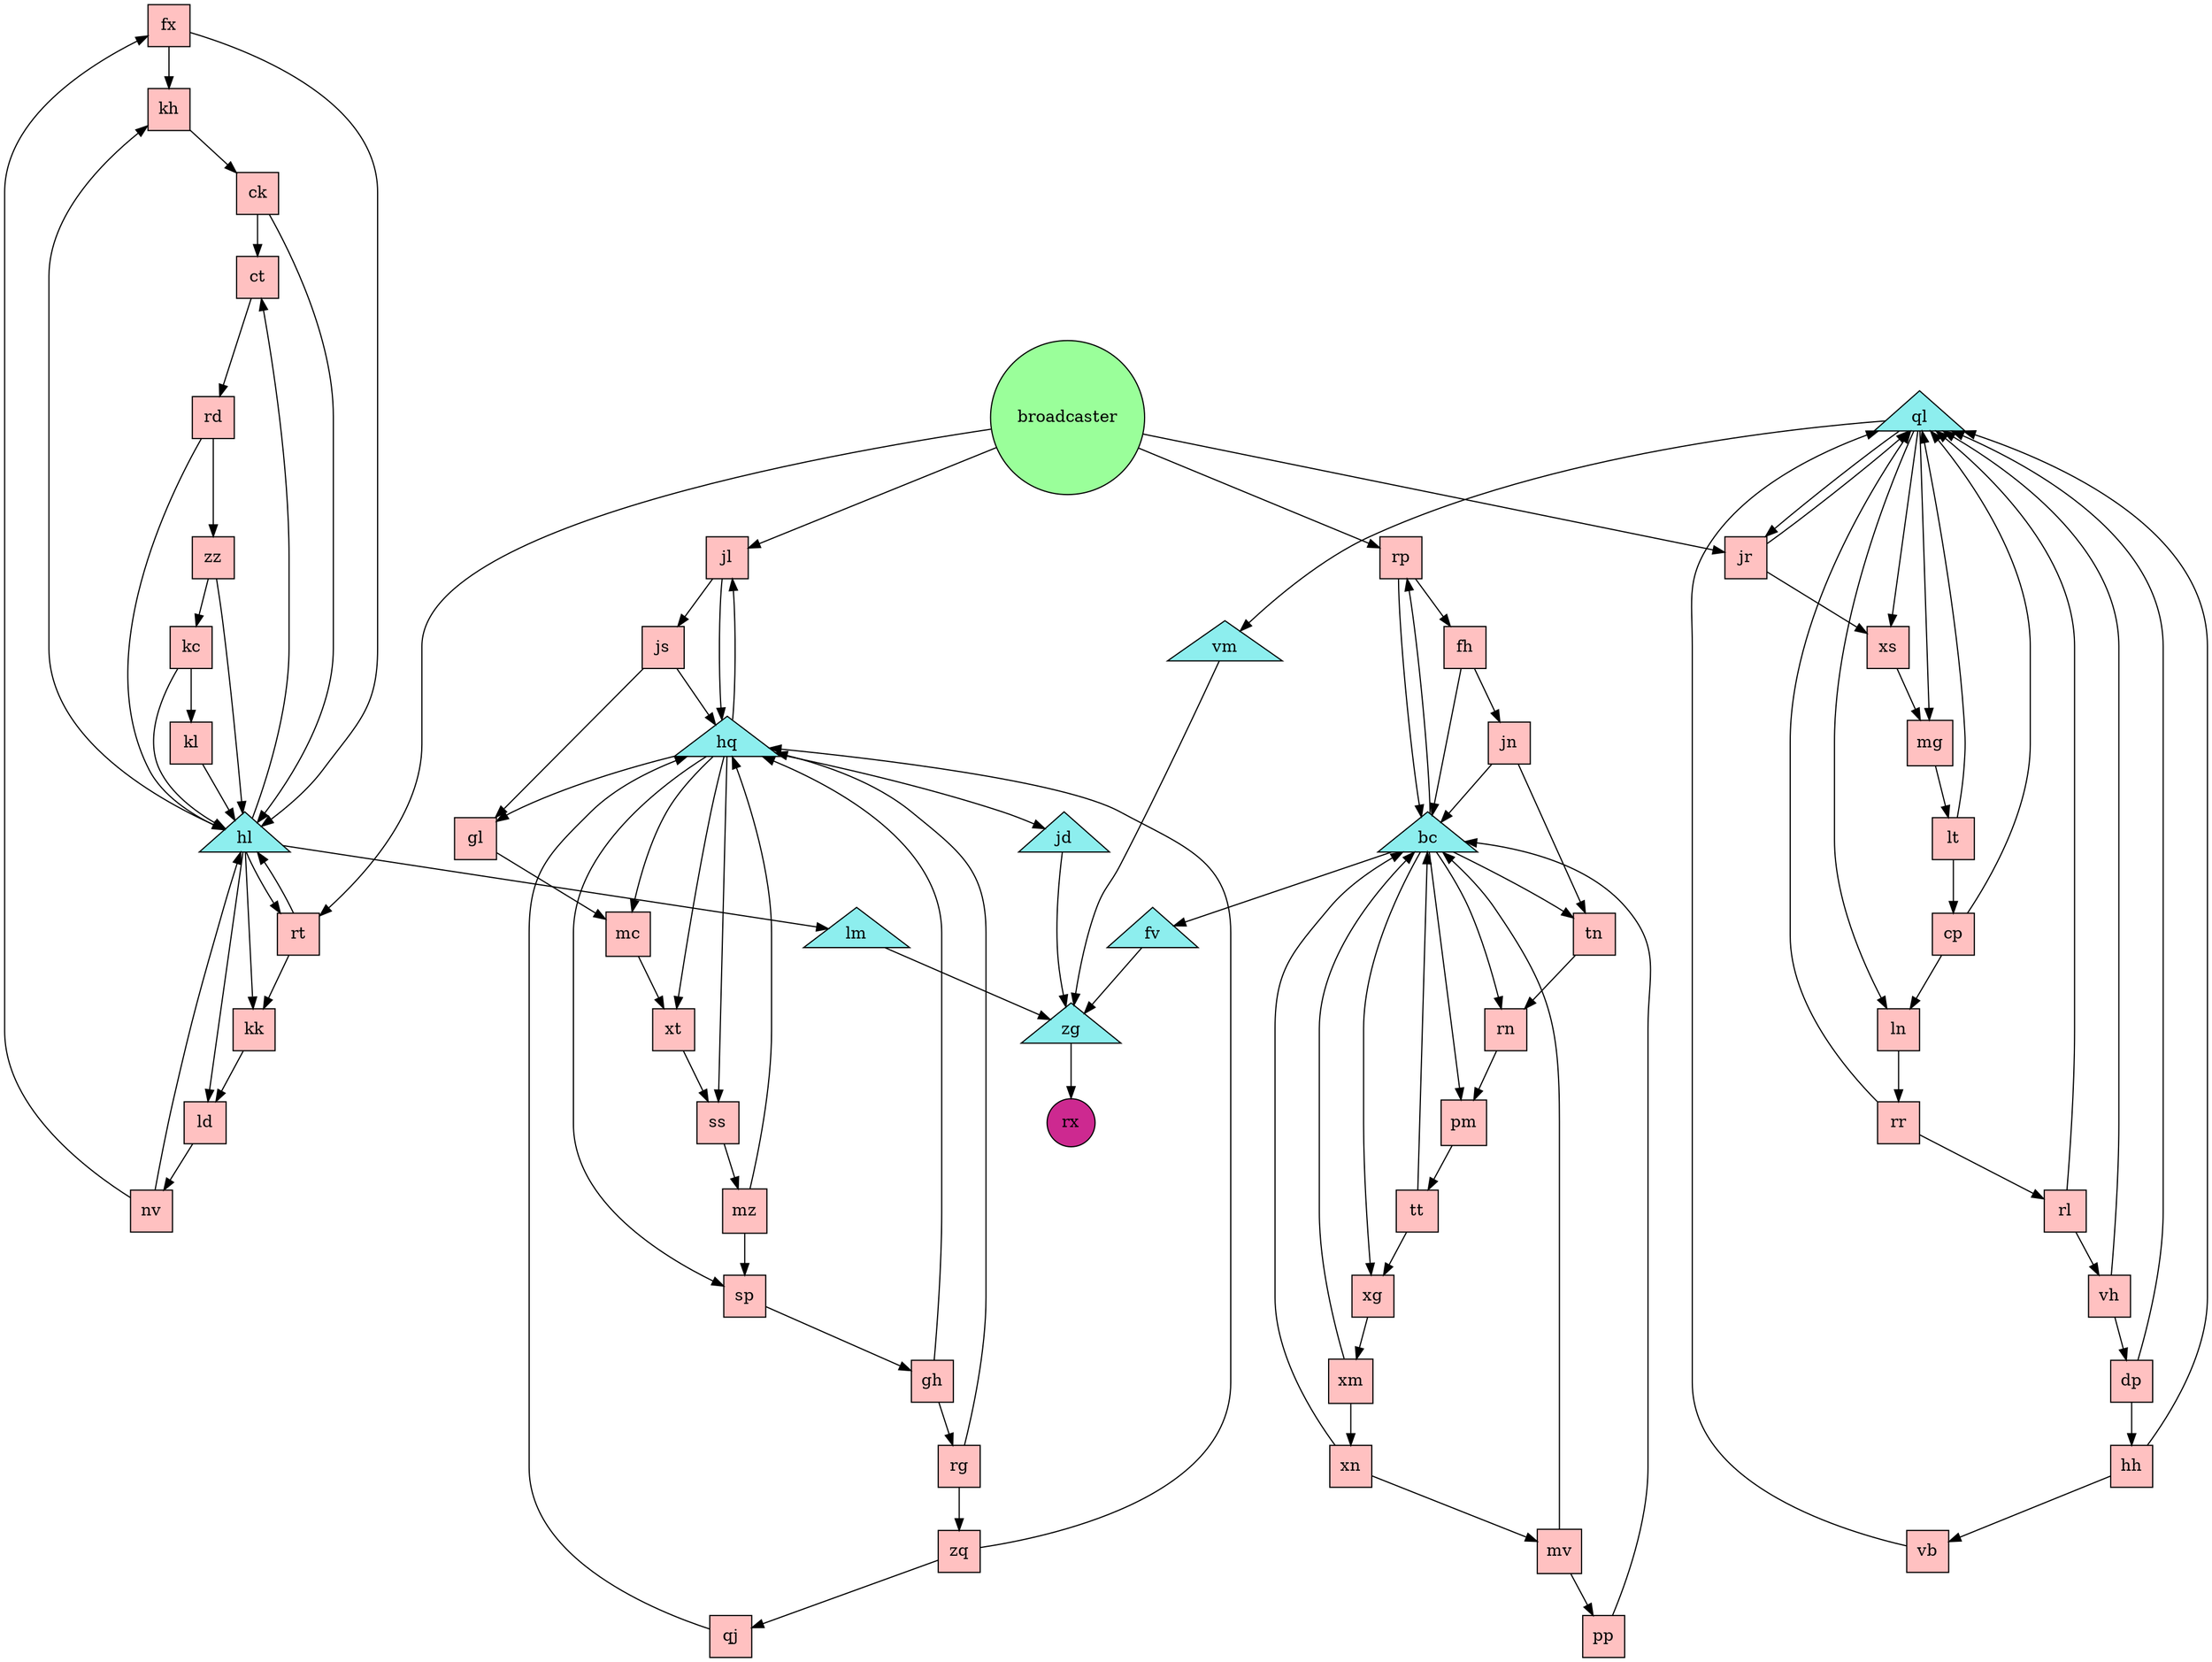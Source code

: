 digraph {
  {
    fx [shape="square", style="filled", fillcolor="rosybrown1"]
      nv [shape="square", style="filled", fillcolor="rosybrown1"]
      vm [shape="triangle", style="filled", fillcolor="darkslategray2"]
      rr [shape="square", style="filled", fillcolor="rosybrown1"]
      bc [shape="triangle", style="filled", fillcolor="darkslategray2"]
      xg [shape="square", style="filled", fillcolor="rosybrown1"]
      kl [shape="square", style="filled", fillcolor="rosybrown1"]
      hq [shape="triangle", style="filled", fillcolor="darkslategray2"]
      xn [shape="square", style="filled", fillcolor="rosybrown1"]
      dp [shape="square", style="filled", fillcolor="rosybrown1"]
      mv [shape="square", style="filled", fillcolor="rosybrown1"]
      rg [shape="square", style="filled", fillcolor="rosybrown1"]
      lm [shape="triangle", style="filled", fillcolor="darkslategray2"]
      mc [shape="square", style="filled", fillcolor="rosybrown1"]
      ct [shape="square", style="filled", fillcolor="rosybrown1"]
      ss [shape="square", style="filled", fillcolor="rosybrown1"]
      rt [shape="square", style="filled", fillcolor="rosybrown1"]
      mz [shape="square", style="filled", fillcolor="rosybrown1"]
      zq [shape="square", style="filled", fillcolor="rosybrown1"]
      rn [shape="square", style="filled", fillcolor="rosybrown1"]
      kk [shape="square", style="filled", fillcolor="rosybrown1"]
      hh [shape="square", style="filled", fillcolor="rosybrown1"]
      kc [shape="square", style="filled", fillcolor="rosybrown1"]
      pm [shape="square", style="filled", fillcolor="rosybrown1"]
      fh [shape="square", style="filled", fillcolor="rosybrown1"]
      jd [shape="triangle", style="filled", fillcolor="darkslategray2"]
      broadcaster [shape="circle", style="filled", fillcolor="palegreen1"]
      cp [shape="square", style="filled", fillcolor="rosybrown1"]
      fv [shape="triangle", style="filled", fillcolor="darkslategray2"]
      ql [shape="triangle", style="filled", fillcolor="darkslategray2"]
      xm [shape="square", style="filled", fillcolor="rosybrown1"]
      xt [shape="square", style="filled", fillcolor="rosybrown1"]
      mg [shape="square", style="filled", fillcolor="rosybrown1"]
      ln [shape="square", style="filled", fillcolor="rosybrown1"]
      qj [shape="square", style="filled", fillcolor="rosybrown1"]
      ld [shape="square", style="filled", fillcolor="rosybrown1"]
      pp [shape="square", style="filled", fillcolor="rosybrown1"]
      gl [shape="square", style="filled", fillcolor="rosybrown1"]
      rd [shape="square", style="filled", fillcolor="rosybrown1"]
      jl [shape="square", style="filled", fillcolor="rosybrown1"]
      jr [shape="square", style="filled", fillcolor="rosybrown1"]
      jn [shape="square", style="filled", fillcolor="rosybrown1"]
      sp [shape="square", style="filled", fillcolor="rosybrown1"]
      vb [shape="square", style="filled", fillcolor="rosybrown1"]
      gh [shape="square", style="filled", fillcolor="rosybrown1"]
      vh [shape="square", style="filled", fillcolor="rosybrown1"]
      js [shape="square", style="filled", fillcolor="rosybrown1"]
      kh [shape="square", style="filled", fillcolor="rosybrown1"]
      hl [shape="triangle", style="filled", fillcolor="darkslategray2"]
      rp [shape="square", style="filled", fillcolor="rosybrown1"]
      tt [shape="square", style="filled", fillcolor="rosybrown1"]
      xs [shape="square", style="filled", fillcolor="rosybrown1"]
      lt [shape="square", style="filled", fillcolor="rosybrown1"]
      zz [shape="square", style="filled", fillcolor="rosybrown1"]
      tn [shape="square", style="filled", fillcolor="rosybrown1"]
      ck [shape="square", style="filled", fillcolor="rosybrown1"]
      rl [shape="square", style="filled", fillcolor="rosybrown1"]
      zg [shape="triangle", style="filled", fillcolor="darkslategray2"]
      rx [shape="circle", style="filled", fillcolor="maroon3"]
  }

  fx  -> kh, hl
    nv  -> fx, hl
    vm  -> zg
    rr  -> rl, ql
    bc  -> rn, pm, rp, xg, fv, tn
    xg  -> xm
    kl  -> hl
    hq  -> xt, sp, gl, jd, jl, ss, mc
    xn  -> mv, bc
    dp  -> hh, ql
    mv  -> bc, pp
    rg  -> hq, zq
    lm  -> zg
    mc  -> xt
    ct  -> rd
    ss  -> mz
    rt  -> kk, hl
    mz  -> hq, sp
    zq  -> hq, qj
    rn  -> pm
    kk  -> ld
    hh  -> ql, vb
    kc  -> kl, hl
    pm  -> tt
    fh  -> bc, jn
    jd  -> zg
    broadcaster -> rt, jr, rp, jl
    cp  -> ql, ln
    fv  -> zg
    ql  -> ln, jr, xs, mg, vm
    xm  -> bc, xn
    xt  -> ss
    mg  -> lt
    ln  -> rr
    qj  -> hq
    ld  -> nv
    pp  -> bc
    gl  -> mc
    rd  -> hl, zz
    jl  -> js, hq
    jr  -> xs, ql
    jn  -> bc, tn
    sp  -> gh
    vb  -> ql
    gh  -> rg, hq
    vh  -> ql, dp
    js  -> gl, hq
    kh  -> ck
    hl  -> kh, rt, ct, kk, lm, ld
    rp  -> fh, bc
    tt  -> xg, bc
    xs  -> mg
    lt  -> ql, cp
    zz  -> hl, kc
    tn  -> rn
    ck  -> hl, ct
    rl  -> ql, vh
    zg  -> rx
}

